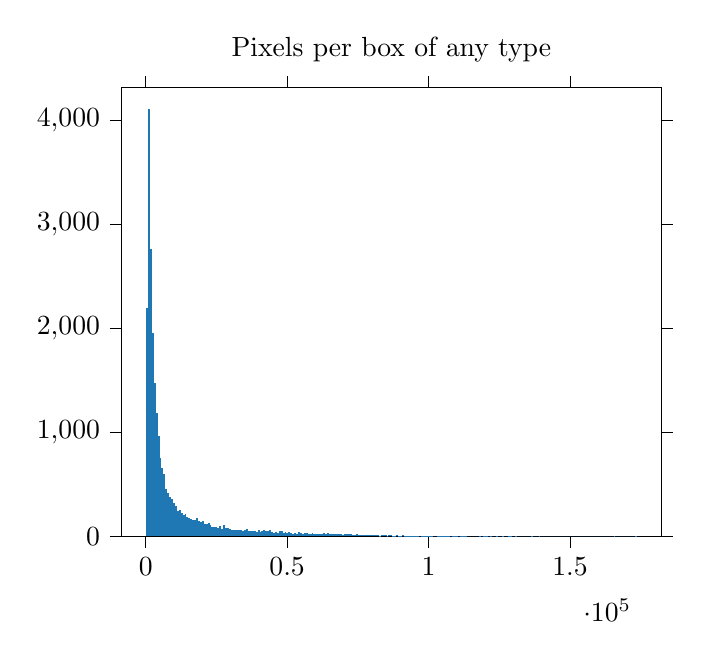 % This file was created by tikzplotlib v0.8.5.
\begin{tikzpicture}

\definecolor{color0}{rgb}{0.122,0.467,0.706}

\begin{axis}[
tick align=outside,
tick pos=both,
title={Pixels per box of any type},
x grid style={white!69.02!black},
xmin=-8545.25, xmax=182200.25,
xtick style={color=black},
y grid style={white!69.02!black},
ymin=0, ymax=4315.5,
ytick style={color=black}
]
\draw[fill=color0,draw opacity=0] (axis cs:125,0) rectangle (axis cs:805.02,2193);
\draw[fill=color0,draw opacity=0] (axis cs:805.02,0) rectangle (axis cs:1485.039,4110);
\draw[fill=color0,draw opacity=0] (axis cs:1485.039,0) rectangle (axis cs:2165.059,2765);
\draw[fill=color0,draw opacity=0] (axis cs:2165.059,0) rectangle (axis cs:2845.078,1959);
\draw[fill=color0,draw opacity=0] (axis cs:2845.078,0) rectangle (axis cs:3525.098,1472);
\draw[fill=color0,draw opacity=0] (axis cs:3525.098,0) rectangle (axis cs:4205.118,1183);
\draw[fill=color0,draw opacity=0] (axis cs:4205.118,0) rectangle (axis cs:4885.137,968);
\draw[fill=color0,draw opacity=0] (axis cs:4885.137,0) rectangle (axis cs:5565.157,755);
\draw[fill=color0,draw opacity=0] (axis cs:5565.157,0) rectangle (axis cs:6245.176,657);
\draw[fill=color0,draw opacity=0] (axis cs:6245.176,0) rectangle (axis cs:6925.196,596);
\draw[fill=color0,draw opacity=0] (axis cs:6925.196,0) rectangle (axis cs:7605.216,453);
\draw[fill=color0,draw opacity=0] (axis cs:7605.216,0) rectangle (axis cs:8285.235,418);
\draw[fill=color0,draw opacity=0] (axis cs:8285.235,0) rectangle (axis cs:8965.255,376);
\draw[fill=color0,draw opacity=0] (axis cs:8965.255,0) rectangle (axis cs:9645.275,358);
\draw[fill=color0,draw opacity=0] (axis cs:9645.275,0) rectangle (axis cs:10325.294,323);
\draw[fill=color0,draw opacity=0] (axis cs:10325.294,0) rectangle (axis cs:11005.314,291);
\draw[fill=color0,draw opacity=0] (axis cs:11005.314,0) rectangle (axis cs:11685.333,241);
\draw[fill=color0,draw opacity=0] (axis cs:11685.333,0) rectangle (axis cs:12365.353,254);
\draw[fill=color0,draw opacity=0] (axis cs:12365.353,0) rectangle (axis cs:13045.373,224);
\draw[fill=color0,draw opacity=0] (axis cs:13045.373,0) rectangle (axis cs:13725.392,205);
\draw[fill=color0,draw opacity=0] (axis cs:13725.392,0) rectangle (axis cs:14405.412,211);
\draw[fill=color0,draw opacity=0] (axis cs:14405.412,0) rectangle (axis cs:15085.431,185);
\draw[fill=color0,draw opacity=0] (axis cs:15085.431,0) rectangle (axis cs:15765.451,176);
\draw[fill=color0,draw opacity=0] (axis cs:15765.451,0) rectangle (axis cs:16445.471,166);
\draw[fill=color0,draw opacity=0] (axis cs:16445.471,0) rectangle (axis cs:17125.49,152);
\draw[fill=color0,draw opacity=0] (axis cs:17125.49,0) rectangle (axis cs:17805.51,159);
\draw[fill=color0,draw opacity=0] (axis cs:17805.51,0) rectangle (axis cs:18485.529,175);
\draw[fill=color0,draw opacity=0] (axis cs:18485.529,0) rectangle (axis cs:19165.549,144);
\draw[fill=color0,draw opacity=0] (axis cs:19165.549,0) rectangle (axis cs:19845.569,139);
\draw[fill=color0,draw opacity=0] (axis cs:19845.569,0) rectangle (axis cs:20525.588,143);
\draw[fill=color0,draw opacity=0] (axis cs:20525.588,0) rectangle (axis cs:21205.608,121);
\draw[fill=color0,draw opacity=0] (axis cs:21205.608,0) rectangle (axis cs:21885.627,113);
\draw[fill=color0,draw opacity=0] (axis cs:21885.627,0) rectangle (axis cs:22565.647,126);
\draw[fill=color0,draw opacity=0] (axis cs:22565.647,0) rectangle (axis cs:23245.667,111);
\draw[fill=color0,draw opacity=0] (axis cs:23245.667,0) rectangle (axis cs:23925.686,92);
\draw[fill=color0,draw opacity=0] (axis cs:23925.686,0) rectangle (axis cs:24605.706,89);
\draw[fill=color0,draw opacity=0] (axis cs:24605.706,0) rectangle (axis cs:25285.725,84);
\draw[fill=color0,draw opacity=0] (axis cs:25285.725,0) rectangle (axis cs:25965.745,78);
\draw[fill=color0,draw opacity=0] (axis cs:25965.745,0) rectangle (axis cs:26645.765,102);
\draw[fill=color0,draw opacity=0] (axis cs:26645.765,0) rectangle (axis cs:27325.784,74);
\draw[fill=color0,draw opacity=0] (axis cs:27325.784,0) rectangle (axis cs:28005.804,111);
\draw[fill=color0,draw opacity=0] (axis cs:28005.804,0) rectangle (axis cs:28685.824,79);
\draw[fill=color0,draw opacity=0] (axis cs:28685.824,0) rectangle (axis cs:29365.843,76);
\draw[fill=color0,draw opacity=0] (axis cs:29365.843,0) rectangle (axis cs:30045.863,65);
\draw[fill=color0,draw opacity=0] (axis cs:30045.863,0) rectangle (axis cs:30725.882,63);
\draw[fill=color0,draw opacity=0] (axis cs:30725.882,0) rectangle (axis cs:31405.902,61);
\draw[fill=color0,draw opacity=0] (axis cs:31405.902,0) rectangle (axis cs:32085.922,64);
\draw[fill=color0,draw opacity=0] (axis cs:32085.922,0) rectangle (axis cs:32765.941,62);
\draw[fill=color0,draw opacity=0] (axis cs:32765.941,0) rectangle (axis cs:33445.961,59);
\draw[fill=color0,draw opacity=0] (axis cs:33445.961,0) rectangle (axis cs:34125.98,57);
\draw[fill=color0,draw opacity=0] (axis cs:34125.98,0) rectangle (axis cs:34806,54);
\draw[fill=color0,draw opacity=0] (axis cs:34806,0) rectangle (axis cs:35486.02,56);
\draw[fill=color0,draw opacity=0] (axis cs:35486.02,0) rectangle (axis cs:36166.039,70);
\draw[fill=color0,draw opacity=0] (axis cs:36166.039,0) rectangle (axis cs:36846.059,50);
\draw[fill=color0,draw opacity=0] (axis cs:36846.059,0) rectangle (axis cs:37526.078,49);
\draw[fill=color0,draw opacity=0] (axis cs:37526.078,0) rectangle (axis cs:38206.098,46);
\draw[fill=color0,draw opacity=0] (axis cs:38206.098,0) rectangle (axis cs:38886.118,48);
\draw[fill=color0,draw opacity=0] (axis cs:38886.118,0) rectangle (axis cs:39566.137,37);
\draw[fill=color0,draw opacity=0] (axis cs:39566.137,0) rectangle (axis cs:40246.157,63);
\draw[fill=color0,draw opacity=0] (axis cs:40246.157,0) rectangle (axis cs:40926.176,41);
\draw[fill=color0,draw opacity=0] (axis cs:40926.176,0) rectangle (axis cs:41606.196,54);
\draw[fill=color0,draw opacity=0] (axis cs:41606.196,0) rectangle (axis cs:42286.216,59);
\draw[fill=color0,draw opacity=0] (axis cs:42286.216,0) rectangle (axis cs:42966.235,53);
\draw[fill=color0,draw opacity=0] (axis cs:42966.235,0) rectangle (axis cs:43646.255,52);
\draw[fill=color0,draw opacity=0] (axis cs:43646.255,0) rectangle (axis cs:44326.275,55);
\draw[fill=color0,draw opacity=0] (axis cs:44326.275,0) rectangle (axis cs:45006.294,38);
\draw[fill=color0,draw opacity=0] (axis cs:45006.294,0) rectangle (axis cs:45686.314,35);
\draw[fill=color0,draw opacity=0] (axis cs:45686.314,0) rectangle (axis cs:46366.333,45);
\draw[fill=color0,draw opacity=0] (axis cs:46366.333,0) rectangle (axis cs:47046.353,28);
\draw[fill=color0,draw opacity=0] (axis cs:47046.353,0) rectangle (axis cs:47726.373,48);
\draw[fill=color0,draw opacity=0] (axis cs:47726.373,0) rectangle (axis cs:48406.392,54);
\draw[fill=color0,draw opacity=0] (axis cs:48406.392,0) rectangle (axis cs:49086.412,35);
\draw[fill=color0,draw opacity=0] (axis cs:49086.412,0) rectangle (axis cs:49766.431,38);
\draw[fill=color0,draw opacity=0] (axis cs:49766.431,0) rectangle (axis cs:50446.451,27);
\draw[fill=color0,draw opacity=0] (axis cs:50446.451,0) rectangle (axis cs:51126.471,42);
\draw[fill=color0,draw opacity=0] (axis cs:51126.471,0) rectangle (axis cs:51806.49,32);
\draw[fill=color0,draw opacity=0] (axis cs:51806.49,0) rectangle (axis cs:52486.51,24);
\draw[fill=color0,draw opacity=0] (axis cs:52486.51,0) rectangle (axis cs:53166.529,28);
\draw[fill=color0,draw opacity=0] (axis cs:53166.529,0) rectangle (axis cs:53846.549,18);
\draw[fill=color0,draw opacity=0] (axis cs:53846.549,0) rectangle (axis cs:54526.569,38);
\draw[fill=color0,draw opacity=0] (axis cs:54526.569,0) rectangle (axis cs:55206.588,30);
\draw[fill=color0,draw opacity=0] (axis cs:55206.588,0) rectangle (axis cs:55886.608,18);
\draw[fill=color0,draw opacity=0] (axis cs:55886.608,0) rectangle (axis cs:56566.627,29);
\draw[fill=color0,draw opacity=0] (axis cs:56566.627,0) rectangle (axis cs:57246.647,28);
\draw[fill=color0,draw opacity=0] (axis cs:57246.647,0) rectangle (axis cs:57926.667,26);
\draw[fill=color0,draw opacity=0] (axis cs:57926.667,0) rectangle (axis cs:58606.686,21);
\draw[fill=color0,draw opacity=0] (axis cs:58606.686,0) rectangle (axis cs:59286.706,27);
\draw[fill=color0,draw opacity=0] (axis cs:59286.706,0) rectangle (axis cs:59966.725,21);
\draw[fill=color0,draw opacity=0] (axis cs:59966.725,0) rectangle (axis cs:60646.745,22);
\draw[fill=color0,draw opacity=0] (axis cs:60646.745,0) rectangle (axis cs:61326.765,22);
\draw[fill=color0,draw opacity=0] (axis cs:61326.765,0) rectangle (axis cs:62006.784,25);
\draw[fill=color0,draw opacity=0] (axis cs:62006.784,0) rectangle (axis cs:62686.804,23);
\draw[fill=color0,draw opacity=0] (axis cs:62686.804,0) rectangle (axis cs:63366.824,28);
\draw[fill=color0,draw opacity=0] (axis cs:63366.824,0) rectangle (axis cs:64046.843,20);
\draw[fill=color0,draw opacity=0] (axis cs:64046.843,0) rectangle (axis cs:64726.863,31);
\draw[fill=color0,draw opacity=0] (axis cs:64726.863,0) rectangle (axis cs:65406.882,23);
\draw[fill=color0,draw opacity=0] (axis cs:65406.882,0) rectangle (axis cs:66086.902,17);
\draw[fill=color0,draw opacity=0] (axis cs:66086.902,0) rectangle (axis cs:66766.922,18);
\draw[fill=color0,draw opacity=0] (axis cs:66766.922,0) rectangle (axis cs:67446.941,26);
\draw[fill=color0,draw opacity=0] (axis cs:67446.941,0) rectangle (axis cs:68126.961,22);
\draw[fill=color0,draw opacity=0] (axis cs:68126.961,0) rectangle (axis cs:68806.98,19);
\draw[fill=color0,draw opacity=0] (axis cs:68806.98,0) rectangle (axis cs:69487,18);
\draw[fill=color0,draw opacity=0] (axis cs:69487,0) rectangle (axis cs:70167.02,15);
\draw[fill=color0,draw opacity=0] (axis cs:70167.02,0) rectangle (axis cs:70847.039,18);
\draw[fill=color0,draw opacity=0] (axis cs:70847.039,0) rectangle (axis cs:71527.059,19);
\draw[fill=color0,draw opacity=0] (axis cs:71527.059,0) rectangle (axis cs:72207.078,23);
\draw[fill=color0,draw opacity=0] (axis cs:72207.078,0) rectangle (axis cs:72887.098,20);
\draw[fill=color0,draw opacity=0] (axis cs:72887.098,0) rectangle (axis cs:73567.118,15);
\draw[fill=color0,draw opacity=0] (axis cs:73567.118,0) rectangle (axis cs:74247.137,16);
\draw[fill=color0,draw opacity=0] (axis cs:74247.137,0) rectangle (axis cs:74927.157,20);
\draw[fill=color0,draw opacity=0] (axis cs:74927.157,0) rectangle (axis cs:75607.176,12);
\draw[fill=color0,draw opacity=0] (axis cs:75607.176,0) rectangle (axis cs:76287.196,10);
\draw[fill=color0,draw opacity=0] (axis cs:76287.196,0) rectangle (axis cs:76967.216,14);
\draw[fill=color0,draw opacity=0] (axis cs:76967.216,0) rectangle (axis cs:77647.235,14);
\draw[fill=color0,draw opacity=0] (axis cs:77647.235,0) rectangle (axis cs:78327.255,11);
\draw[fill=color0,draw opacity=0] (axis cs:78327.255,0) rectangle (axis cs:79007.275,7);
\draw[fill=color0,draw opacity=0] (axis cs:79007.275,0) rectangle (axis cs:79687.294,10);
\draw[fill=color0,draw opacity=0] (axis cs:79687.294,0) rectangle (axis cs:80367.314,8);
\draw[fill=color0,draw opacity=0] (axis cs:80367.314,0) rectangle (axis cs:81047.333,13);
\draw[fill=color0,draw opacity=0] (axis cs:81047.333,0) rectangle (axis cs:81727.353,12);
\draw[fill=color0,draw opacity=0] (axis cs:81727.353,0) rectangle (axis cs:82407.373,11);
\draw[fill=color0,draw opacity=0] (axis cs:82407.373,0) rectangle (axis cs:83087.392,6);
\draw[fill=color0,draw opacity=0] (axis cs:83087.392,0) rectangle (axis cs:83767.412,15);
\draw[fill=color0,draw opacity=0] (axis cs:83767.412,0) rectangle (axis cs:84447.431,10);
\draw[fill=color0,draw opacity=0] (axis cs:84447.431,0) rectangle (axis cs:85127.451,12);
\draw[fill=color0,draw opacity=0] (axis cs:85127.451,0) rectangle (axis cs:85807.471,3);
\draw[fill=color0,draw opacity=0] (axis cs:85807.471,0) rectangle (axis cs:86487.49,10);
\draw[fill=color0,draw opacity=0] (axis cs:86487.49,0) rectangle (axis cs:87167.51,10);
\draw[fill=color0,draw opacity=0] (axis cs:87167.51,0) rectangle (axis cs:87847.529,6);
\draw[fill=color0,draw opacity=0] (axis cs:87847.529,0) rectangle (axis cs:88527.549,5);
\draw[fill=color0,draw opacity=0] (axis cs:88527.549,0) rectangle (axis cs:89207.569,8);
\draw[fill=color0,draw opacity=0] (axis cs:89207.569,0) rectangle (axis cs:89887.588,1);
\draw[fill=color0,draw opacity=0] (axis cs:89887.588,0) rectangle (axis cs:90567.608,2);
\draw[fill=color0,draw opacity=0] (axis cs:90567.608,0) rectangle (axis cs:91247.627,7);
\draw[fill=color0,draw opacity=0] (axis cs:91247.627,0) rectangle (axis cs:91927.647,4);
\draw[fill=color0,draw opacity=0] (axis cs:91927.647,0) rectangle (axis cs:92607.667,3);
\draw[fill=color0,draw opacity=0] (axis cs:92607.667,0) rectangle (axis cs:93287.686,2);
\draw[fill=color0,draw opacity=0] (axis cs:93287.686,0) rectangle (axis cs:93967.706,2);
\draw[fill=color0,draw opacity=0] (axis cs:93967.706,0) rectangle (axis cs:94647.725,2);
\draw[fill=color0,draw opacity=0] (axis cs:94647.725,0) rectangle (axis cs:95327.745,4);
\draw[fill=color0,draw opacity=0] (axis cs:95327.745,0) rectangle (axis cs:96007.765,3);
\draw[fill=color0,draw opacity=0] (axis cs:96007.765,0) rectangle (axis cs:96687.784,2);
\draw[fill=color0,draw opacity=0] (axis cs:96687.784,0) rectangle (axis cs:97367.804,0);
\draw[fill=color0,draw opacity=0] (axis cs:97367.804,0) rectangle (axis cs:98047.824,1);
\draw[fill=color0,draw opacity=0] (axis cs:98047.824,0) rectangle (axis cs:98727.843,1);
\draw[fill=color0,draw opacity=0] (axis cs:98727.843,0) rectangle (axis cs:99407.863,2);
\draw[fill=color0,draw opacity=0] (axis cs:99407.863,0) rectangle (axis cs:100087.882,1);
\draw[fill=color0,draw opacity=0] (axis cs:100087.882,0) rectangle (axis cs:100767.902,3);
\draw[fill=color0,draw opacity=0] (axis cs:100767.902,0) rectangle (axis cs:101447.922,2);
\draw[fill=color0,draw opacity=0] (axis cs:101447.922,0) rectangle (axis cs:102127.941,0);
\draw[fill=color0,draw opacity=0] (axis cs:102127.941,0) rectangle (axis cs:102807.961,0);
\draw[fill=color0,draw opacity=0] (axis cs:102807.961,0) rectangle (axis cs:103487.98,3);
\draw[fill=color0,draw opacity=0] (axis cs:103487.98,0) rectangle (axis cs:104168,3);
\draw[fill=color0,draw opacity=0] (axis cs:104168,0) rectangle (axis cs:104848.02,1);
\draw[fill=color0,draw opacity=0] (axis cs:104848.02,0) rectangle (axis cs:105528.039,1);
\draw[fill=color0,draw opacity=0] (axis cs:105528.039,0) rectangle (axis cs:106208.059,1);
\draw[fill=color0,draw opacity=0] (axis cs:106208.059,0) rectangle (axis cs:106888.078,2);
\draw[fill=color0,draw opacity=0] (axis cs:106888.078,0) rectangle (axis cs:107568.098,3);
\draw[fill=color0,draw opacity=0] (axis cs:107568.098,0) rectangle (axis cs:108248.118,0);
\draw[fill=color0,draw opacity=0] (axis cs:108248.118,0) rectangle (axis cs:108928.137,1);
\draw[fill=color0,draw opacity=0] (axis cs:108928.137,0) rectangle (axis cs:109608.157,1);
\draw[fill=color0,draw opacity=0] (axis cs:109608.157,0) rectangle (axis cs:110288.176,1);
\draw[fill=color0,draw opacity=0] (axis cs:110288.176,0) rectangle (axis cs:110968.196,0);
\draw[fill=color0,draw opacity=0] (axis cs:110968.196,0) rectangle (axis cs:111648.216,1);
\draw[fill=color0,draw opacity=0] (axis cs:111648.216,0) rectangle (axis cs:112328.235,1);
\draw[fill=color0,draw opacity=0] (axis cs:112328.235,0) rectangle (axis cs:113008.255,1);
\draw[fill=color0,draw opacity=0] (axis cs:113008.255,0) rectangle (axis cs:113688.275,2);
\draw[fill=color0,draw opacity=0] (axis cs:113688.275,0) rectangle (axis cs:114368.294,0);
\draw[fill=color0,draw opacity=0] (axis cs:114368.294,0) rectangle (axis cs:115048.314,0);
\draw[fill=color0,draw opacity=0] (axis cs:115048.314,0) rectangle (axis cs:115728.333,0);
\draw[fill=color0,draw opacity=0] (axis cs:115728.333,0) rectangle (axis cs:116408.353,0);
\draw[fill=color0,draw opacity=0] (axis cs:116408.353,0) rectangle (axis cs:117088.373,0);
\draw[fill=color0,draw opacity=0] (axis cs:117088.373,0) rectangle (axis cs:117768.392,0);
\draw[fill=color0,draw opacity=0] (axis cs:117768.392,0) rectangle (axis cs:118448.412,2);
\draw[fill=color0,draw opacity=0] (axis cs:118448.412,0) rectangle (axis cs:119128.431,0);
\draw[fill=color0,draw opacity=0] (axis cs:119128.431,0) rectangle (axis cs:119808.451,2);
\draw[fill=color0,draw opacity=0] (axis cs:119808.451,0) rectangle (axis cs:120488.471,2);
\draw[fill=color0,draw opacity=0] (axis cs:120488.471,0) rectangle (axis cs:121168.49,1);
\draw[fill=color0,draw opacity=0] (axis cs:121168.49,0) rectangle (axis cs:121848.51,0);
\draw[fill=color0,draw opacity=0] (axis cs:121848.51,0) rectangle (axis cs:122528.529,1);
\draw[fill=color0,draw opacity=0] (axis cs:122528.529,0) rectangle (axis cs:123208.549,0);
\draw[fill=color0,draw opacity=0] (axis cs:123208.549,0) rectangle (axis cs:123888.569,0);
\draw[fill=color0,draw opacity=0] (axis cs:123888.569,0) rectangle (axis cs:124568.588,1);
\draw[fill=color0,draw opacity=0] (axis cs:124568.588,0) rectangle (axis cs:125248.608,0);
\draw[fill=color0,draw opacity=0] (axis cs:125248.608,0) rectangle (axis cs:125928.627,0);
\draw[fill=color0,draw opacity=0] (axis cs:125928.627,0) rectangle (axis cs:126608.647,1);
\draw[fill=color0,draw opacity=0] (axis cs:126608.647,0) rectangle (axis cs:127288.667,0);
\draw[fill=color0,draw opacity=0] (axis cs:127288.667,0) rectangle (axis cs:127968.686,0);
\draw[fill=color0,draw opacity=0] (axis cs:127968.686,0) rectangle (axis cs:128648.706,1);
\draw[fill=color0,draw opacity=0] (axis cs:128648.706,0) rectangle (axis cs:129328.725,1);
\draw[fill=color0,draw opacity=0] (axis cs:129328.725,0) rectangle (axis cs:130008.745,0);
\draw[fill=color0,draw opacity=0] (axis cs:130008.745,0) rectangle (axis cs:130688.765,0);
\draw[fill=color0,draw opacity=0] (axis cs:130688.765,0) rectangle (axis cs:131368.784,1);
\draw[fill=color0,draw opacity=0] (axis cs:131368.784,0) rectangle (axis cs:132048.804,0);
\draw[fill=color0,draw opacity=0] (axis cs:132048.804,0) rectangle (axis cs:132728.824,0);
\draw[fill=color0,draw opacity=0] (axis cs:132728.824,0) rectangle (axis cs:133408.843,0);
\draw[fill=color0,draw opacity=0] (axis cs:133408.843,0) rectangle (axis cs:134088.863,0);
\draw[fill=color0,draw opacity=0] (axis cs:134088.863,0) rectangle (axis cs:134768.882,0);
\draw[fill=color0,draw opacity=0] (axis cs:134768.882,0) rectangle (axis cs:135448.902,0);
\draw[fill=color0,draw opacity=0] (axis cs:135448.902,0) rectangle (axis cs:136128.922,0);
\draw[fill=color0,draw opacity=0] (axis cs:136128.922,0) rectangle (axis cs:136808.941,1);
\draw[fill=color0,draw opacity=0] (axis cs:136808.941,0) rectangle (axis cs:137488.961,0);
\draw[fill=color0,draw opacity=0] (axis cs:137488.961,0) rectangle (axis cs:138168.98,0);
\draw[fill=color0,draw opacity=0] (axis cs:138168.98,0) rectangle (axis cs:138849,0);
\draw[fill=color0,draw opacity=0] (axis cs:138849,0) rectangle (axis cs:139529.02,1);
\draw[fill=color0,draw opacity=0] (axis cs:139529.02,0) rectangle (axis cs:140209.039,0);
\draw[fill=color0,draw opacity=0] (axis cs:140209.039,0) rectangle (axis cs:140889.059,0);
\draw[fill=color0,draw opacity=0] (axis cs:140889.059,0) rectangle (axis cs:141569.078,0);
\draw[fill=color0,draw opacity=0] (axis cs:141569.078,0) rectangle (axis cs:142249.098,0);
\draw[fill=color0,draw opacity=0] (axis cs:142249.098,0) rectangle (axis cs:142929.118,0);
\draw[fill=color0,draw opacity=0] (axis cs:142929.118,0) rectangle (axis cs:143609.137,0);
\draw[fill=color0,draw opacity=0] (axis cs:143609.137,0) rectangle (axis cs:144289.157,0);
\draw[fill=color0,draw opacity=0] (axis cs:144289.157,0) rectangle (axis cs:144969.176,0);
\draw[fill=color0,draw opacity=0] (axis cs:144969.176,0) rectangle (axis cs:145649.196,0);
\draw[fill=color0,draw opacity=0] (axis cs:145649.196,0) rectangle (axis cs:146329.216,0);
\draw[fill=color0,draw opacity=0] (axis cs:146329.216,0) rectangle (axis cs:147009.235,0);
\draw[fill=color0,draw opacity=0] (axis cs:147009.235,0) rectangle (axis cs:147689.255,0);
\draw[fill=color0,draw opacity=0] (axis cs:147689.255,0) rectangle (axis cs:148369.275,0);
\draw[fill=color0,draw opacity=0] (axis cs:148369.275,0) rectangle (axis cs:149049.294,0);
\draw[fill=color0,draw opacity=0] (axis cs:149049.294,0) rectangle (axis cs:149729.314,0);
\draw[fill=color0,draw opacity=0] (axis cs:149729.314,0) rectangle (axis cs:150409.333,0);
\draw[fill=color0,draw opacity=0] (axis cs:150409.333,0) rectangle (axis cs:151089.353,0);
\draw[fill=color0,draw opacity=0] (axis cs:151089.353,0) rectangle (axis cs:151769.373,0);
\draw[fill=color0,draw opacity=0] (axis cs:151769.373,0) rectangle (axis cs:152449.392,0);
\draw[fill=color0,draw opacity=0] (axis cs:152449.392,0) rectangle (axis cs:153129.412,0);
\draw[fill=color0,draw opacity=0] (axis cs:153129.412,0) rectangle (axis cs:153809.431,0);
\draw[fill=color0,draw opacity=0] (axis cs:153809.431,0) rectangle (axis cs:154489.451,0);
\draw[fill=color0,draw opacity=0] (axis cs:154489.451,0) rectangle (axis cs:155169.471,0);
\draw[fill=color0,draw opacity=0] (axis cs:155169.471,0) rectangle (axis cs:155849.49,0);
\draw[fill=color0,draw opacity=0] (axis cs:155849.49,0) rectangle (axis cs:156529.51,0);
\draw[fill=color0,draw opacity=0] (axis cs:156529.51,0) rectangle (axis cs:157209.529,0);
\draw[fill=color0,draw opacity=0] (axis cs:157209.529,0) rectangle (axis cs:157889.549,0);
\draw[fill=color0,draw opacity=0] (axis cs:157889.549,0) rectangle (axis cs:158569.569,0);
\draw[fill=color0,draw opacity=0] (axis cs:158569.569,0) rectangle (axis cs:159249.588,0);
\draw[fill=color0,draw opacity=0] (axis cs:159249.588,0) rectangle (axis cs:159929.608,0);
\draw[fill=color0,draw opacity=0] (axis cs:159929.608,0) rectangle (axis cs:160609.627,0);
\draw[fill=color0,draw opacity=0] (axis cs:160609.627,0) rectangle (axis cs:161289.647,0);
\draw[fill=color0,draw opacity=0] (axis cs:161289.647,0) rectangle (axis cs:161969.667,0);
\draw[fill=color0,draw opacity=0] (axis cs:161969.667,0) rectangle (axis cs:162649.686,0);
\draw[fill=color0,draw opacity=0] (axis cs:162649.686,0) rectangle (axis cs:163329.706,0);
\draw[fill=color0,draw opacity=0] (axis cs:163329.706,0) rectangle (axis cs:164009.725,0);
\draw[fill=color0,draw opacity=0] (axis cs:164009.725,0) rectangle (axis cs:164689.745,0);
\draw[fill=color0,draw opacity=0] (axis cs:164689.745,0) rectangle (axis cs:165369.765,0);
\draw[fill=color0,draw opacity=0] (axis cs:165369.765,0) rectangle (axis cs:166049.784,1);
\draw[fill=color0,draw opacity=0] (axis cs:166049.784,0) rectangle (axis cs:166729.804,0);
\draw[fill=color0,draw opacity=0] (axis cs:166729.804,0) rectangle (axis cs:167409.824,0);
\draw[fill=color0,draw opacity=0] (axis cs:167409.824,0) rectangle (axis cs:168089.843,0);
\draw[fill=color0,draw opacity=0] (axis cs:168089.843,0) rectangle (axis cs:168769.863,0);
\draw[fill=color0,draw opacity=0] (axis cs:168769.863,0) rectangle (axis cs:169449.882,0);
\draw[fill=color0,draw opacity=0] (axis cs:169449.882,0) rectangle (axis cs:170129.902,0);
\draw[fill=color0,draw opacity=0] (axis cs:170129.902,0) rectangle (axis cs:170809.922,0);
\draw[fill=color0,draw opacity=0] (axis cs:170809.922,0) rectangle (axis cs:171489.941,0);
\draw[fill=color0,draw opacity=0] (axis cs:171489.941,0) rectangle (axis cs:172169.961,0);
\draw[fill=color0,draw opacity=0] (axis cs:172169.961,0) rectangle (axis cs:172849.98,0);
\draw[fill=color0,draw opacity=0] (axis cs:172849.98,0) rectangle (axis cs:173530,1);
\end{axis}

\end{tikzpicture}
